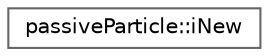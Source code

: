 digraph "Graphical Class Hierarchy"
{
 // LATEX_PDF_SIZE
  bgcolor="transparent";
  edge [fontname=Helvetica,fontsize=10,labelfontname=Helvetica,labelfontsize=10];
  node [fontname=Helvetica,fontsize=10,shape=box,height=0.2,width=0.4];
  rankdir="LR";
  Node0 [id="Node000000",label="passiveParticle::iNew",height=0.2,width=0.4,color="grey40", fillcolor="white", style="filled",URL="$classFoam_1_1passiveParticle_1_1iNew.html",tooltip=" "];
}
